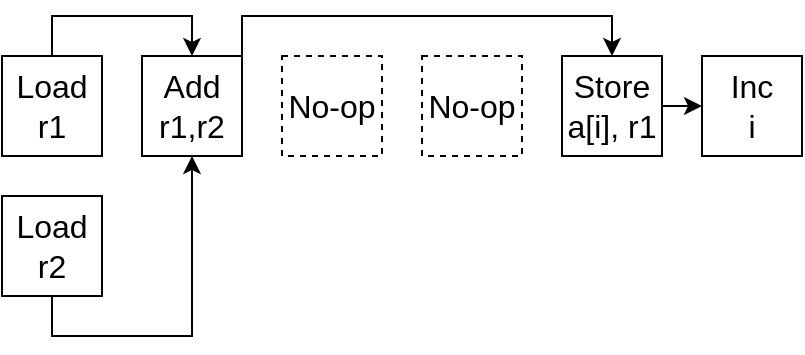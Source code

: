 <mxfile version="12.4.2" type="device" pages="1"><diagram id="uTdrSh7D8AdzHt4HWagG" name="Page-1"><mxGraphModel dx="946" dy="680" grid="1" gridSize="10" guides="1" tooltips="1" connect="1" arrows="1" fold="1" page="1" pageScale="1" pageWidth="827" pageHeight="1169" math="0" shadow="0"><root><mxCell id="0"/><mxCell id="1" parent="0"/><mxCell id="s6oiJh7mqDa9jPueuUFQ-11" value="&lt;font style=&quot;font-size: 16px&quot;&gt;No-op&lt;/font&gt;" style="rounded=0;whiteSpace=wrap;html=1;dashed=1;" parent="1" vertex="1"><mxGeometry x="290" y="290" width="50" height="50" as="geometry"/></mxCell><mxCell id="s6oiJh7mqDa9jPueuUFQ-12" style="edgeStyle=orthogonalEdgeStyle;rounded=0;orthogonalLoop=1;jettySize=auto;html=1;exitX=0.5;exitY=0;exitDx=0;exitDy=0;entryX=0.5;entryY=0;entryDx=0;entryDy=0;" parent="1" source="s6oiJh7mqDa9jPueuUFQ-13" target="s6oiJh7mqDa9jPueuUFQ-17" edge="1"><mxGeometry relative="1" as="geometry"><mxPoint x="310" y="260" as="targetPoint"/></mxGeometry></mxCell><mxCell id="s6oiJh7mqDa9jPueuUFQ-13" value="&lt;font style=&quot;font-size: 16px&quot;&gt;Load&lt;br&gt;r1&lt;br&gt;&lt;/font&gt;" style="rounded=0;whiteSpace=wrap;html=1;" parent="1" vertex="1"><mxGeometry x="150" y="290" width="50" height="50" as="geometry"/></mxCell><mxCell id="s6oiJh7mqDa9jPueuUFQ-14" style="edgeStyle=orthogonalEdgeStyle;rounded=0;orthogonalLoop=1;jettySize=auto;html=1;exitX=0.5;exitY=1;exitDx=0;exitDy=0;entryX=0.5;entryY=1;entryDx=0;entryDy=0;" parent="1" source="s6oiJh7mqDa9jPueuUFQ-15" target="s6oiJh7mqDa9jPueuUFQ-17" edge="1"><mxGeometry relative="1" as="geometry"/></mxCell><mxCell id="s6oiJh7mqDa9jPueuUFQ-15" value="&lt;font style=&quot;font-size: 16px&quot;&gt;Load&lt;br&gt;r2&lt;br&gt;&lt;/font&gt;" style="rounded=0;whiteSpace=wrap;html=1;" parent="1" vertex="1"><mxGeometry x="150" y="360" width="50" height="50" as="geometry"/></mxCell><mxCell id="s6oiJh7mqDa9jPueuUFQ-25" style="edgeStyle=orthogonalEdgeStyle;rounded=0;orthogonalLoop=1;jettySize=auto;html=1;exitX=1;exitY=0.5;exitDx=0;exitDy=0;entryX=0.5;entryY=0;entryDx=0;entryDy=0;" parent="1" source="s6oiJh7mqDa9jPueuUFQ-17" target="s6oiJh7mqDa9jPueuUFQ-19" edge="1"><mxGeometry relative="1" as="geometry"><Array as="points"><mxPoint x="270" y="270"/><mxPoint x="455" y="270"/></Array></mxGeometry></mxCell><mxCell id="s6oiJh7mqDa9jPueuUFQ-17" value="&lt;font style=&quot;font-size: 16px&quot;&gt;Add&lt;br&gt;r1,r2&lt;br&gt;&lt;/font&gt;" style="rounded=0;whiteSpace=wrap;html=1;" parent="1" vertex="1"><mxGeometry x="220" y="290" width="50" height="50" as="geometry"/></mxCell><mxCell id="s6oiJh7mqDa9jPueuUFQ-18" style="edgeStyle=orthogonalEdgeStyle;rounded=0;orthogonalLoop=1;jettySize=auto;html=1;exitX=1;exitY=0.5;exitDx=0;exitDy=0;entryX=0;entryY=0.5;entryDx=0;entryDy=0;" parent="1" source="s6oiJh7mqDa9jPueuUFQ-19" target="s6oiJh7mqDa9jPueuUFQ-20" edge="1"><mxGeometry relative="1" as="geometry"/></mxCell><mxCell id="s6oiJh7mqDa9jPueuUFQ-19" value="&lt;font style=&quot;font-size: 16px&quot;&gt;Store&lt;br&gt;a[i], r1&lt;br&gt;&lt;/font&gt;" style="rounded=0;whiteSpace=wrap;html=1;" parent="1" vertex="1"><mxGeometry x="430" y="290" width="50" height="50" as="geometry"/></mxCell><mxCell id="s6oiJh7mqDa9jPueuUFQ-20" value="&lt;font style=&quot;font-size: 16px&quot;&gt;Inc&lt;br&gt;i&lt;br&gt;&lt;/font&gt;" style="rounded=0;whiteSpace=wrap;html=1;" parent="1" vertex="1"><mxGeometry x="500" y="290" width="50" height="50" as="geometry"/></mxCell><mxCell id="s6oiJh7mqDa9jPueuUFQ-21" value="&lt;font style=&quot;font-size: 16px&quot;&gt;No-op&lt;/font&gt;" style="rounded=0;whiteSpace=wrap;html=1;dashed=1;" parent="1" vertex="1"><mxGeometry x="360" y="290" width="50" height="50" as="geometry"/></mxCell></root></mxGraphModel></diagram></mxfile>